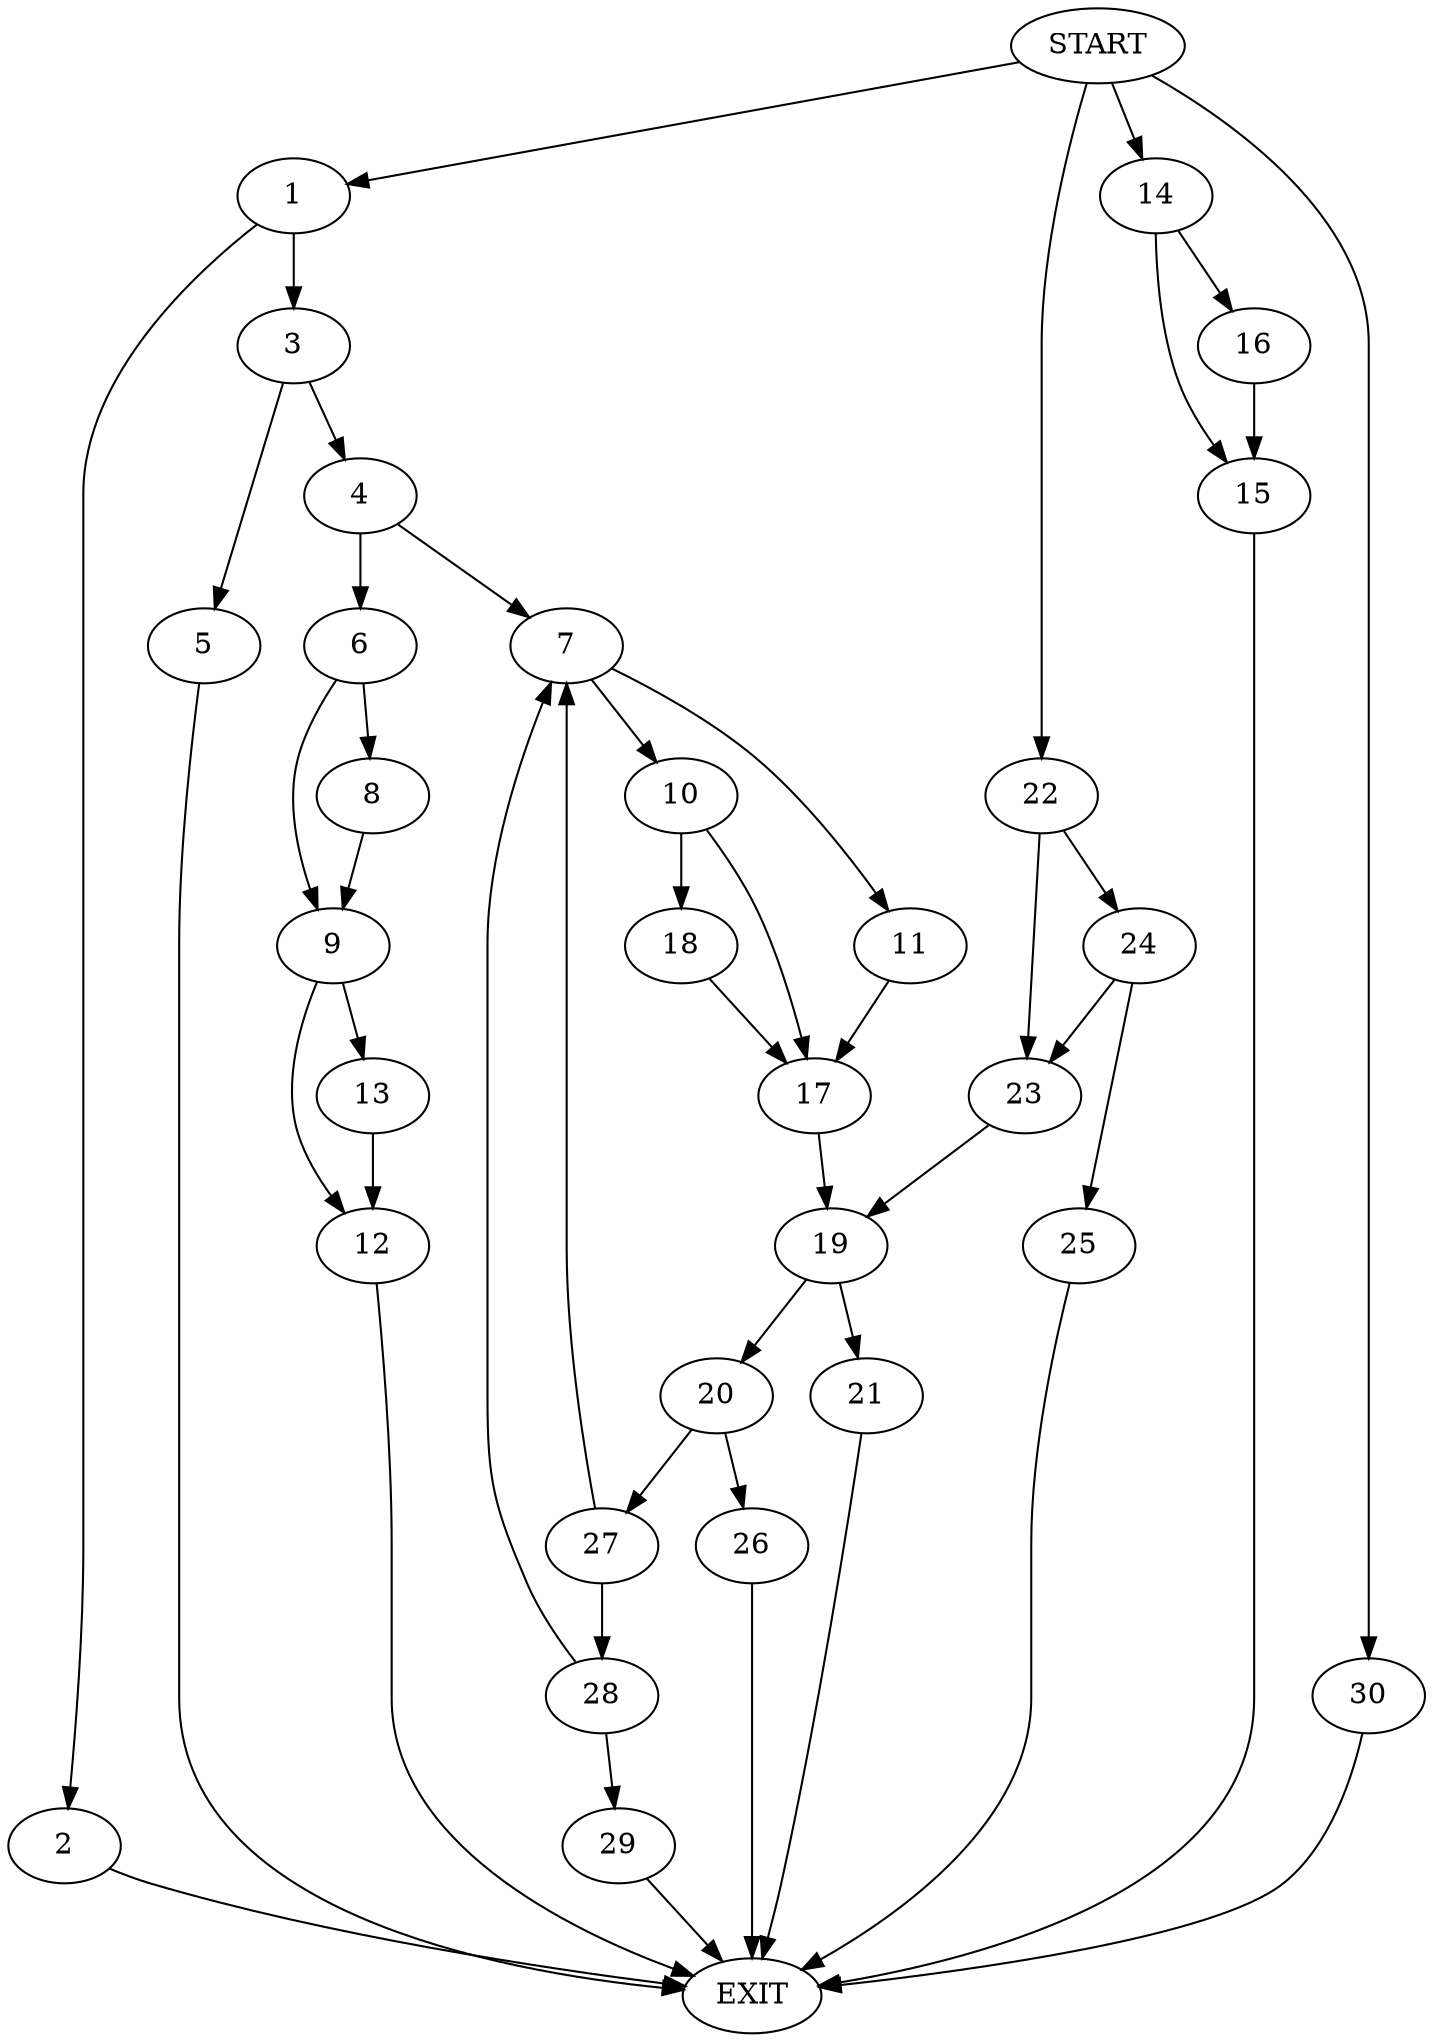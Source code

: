 digraph {
0 [label="START"]
31 [label="EXIT"]
0 -> 1
1 -> 2
1 -> 3
3 -> 4
3 -> 5
2 -> 31
5 -> 31
4 -> 6
4 -> 7
6 -> 8
6 -> 9
7 -> 10
7 -> 11
8 -> 9
9 -> 12
9 -> 13
13 -> 12
12 -> 31
0 -> 14
14 -> 15
14 -> 16
16 -> 15
15 -> 31
10 -> 17
10 -> 18
11 -> 17
17 -> 19
18 -> 17
19 -> 20
19 -> 21
0 -> 22
22 -> 23
22 -> 24
23 -> 19
24 -> 23
24 -> 25
25 -> 31
21 -> 31
20 -> 26
20 -> 27
26 -> 31
27 -> 28
27 -> 7
28 -> 29
28 -> 7
29 -> 31
0 -> 30
30 -> 31
}

